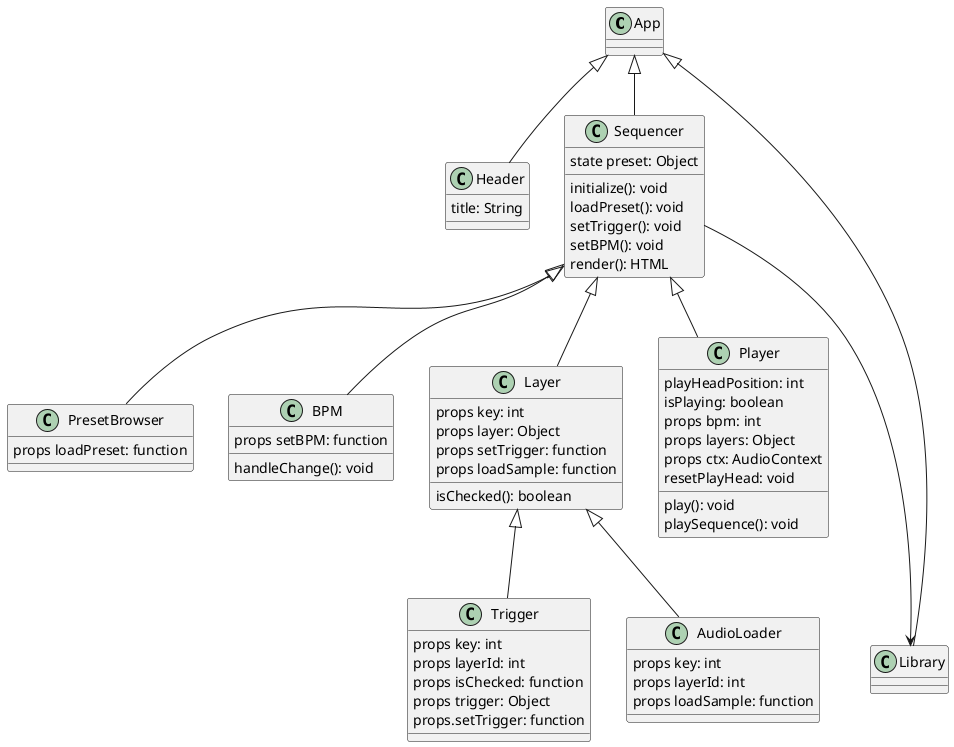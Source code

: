 @startuml
class App

class Header extends App {
title: String
}

class Sequencer extends App {
state preset: Object
initialize(): void
loadPreset(): void
setTrigger(): void
setBPM(): void
render(): HTML
}

class PresetBrowser extends Sequencer {
props loadPreset: function
}

class BPM extends Sequencer {
props setBPM: function
handleChange(): void
}

class Layer extends Sequencer {
props key: int
props layer: Object
props setTrigger: function
props loadSample: function
isChecked(): boolean
}

class Trigger extends Layer {
props key: int
props layerId: int
props isChecked: function
props trigger: Object
props.setTrigger: function
}

class AudioLoader extends Layer {
props key: int
props layerId: int
props loadSample: function
}

class Player extends Sequencer {
playHeadPosition: int
isPlaying: boolean
props bpm: int
props layers: Object
props ctx: AudioContext
play(): void
playSequence(): void
resetPlayHead: void
}

class Library extends App

Sequencer ---> Library
@enduml